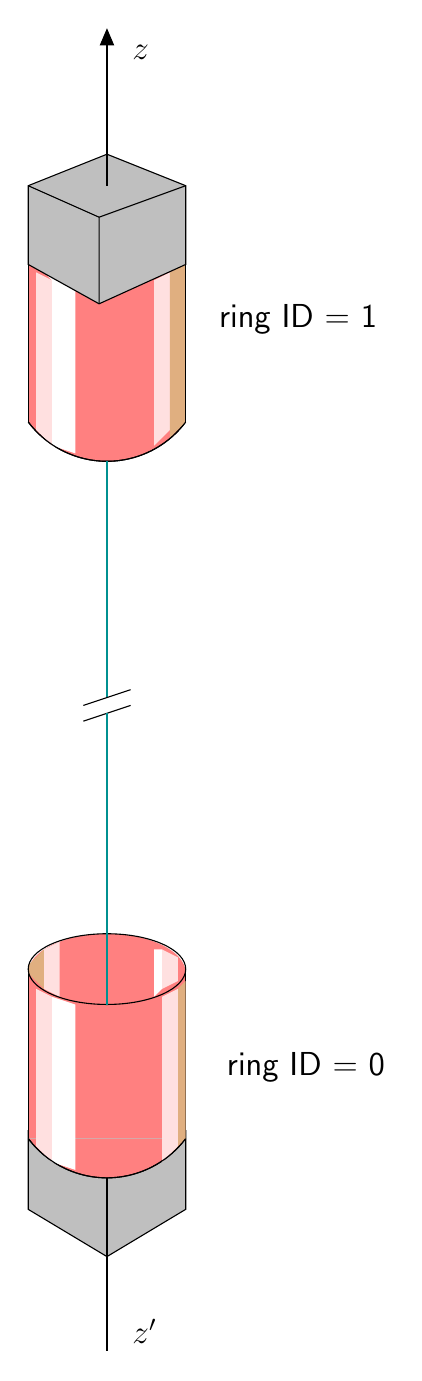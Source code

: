\begin{tikzpicture}[y=-1cm]
\sf
\path[draw=black,fill=white!75!black] (3,13) -- (3,14) -- (4,14.6) -- (5,14) -- (5,13) -- cycle;
\path[draw=black,fill=red!50] (4,3.25) +(143:1.25) arc (143:37:1.25);
\path[draw=black,fill=red!50] (4,12.35) +(143:1.25) arc (143:37:1.25);
\path[fill=red!50] (3,2) rectangle (5,4);
\path[fill=white] (3.2,2.1) -- (3.6,2.3) -- (3.6,4.4) -- (3.3,4.3) -- (3.3,2.2) -- cycle;
\definecolor{fillColor}{rgb}{1,0.878,0.878}
\path[fill=fillColor] (3.1,2.1) -- (3.3,2.2) -- (3.3,4.3) -- (3.1,4.1) -- cycle;
\path[fill=fillColor] (4.8,2.1) -- (4.6,2.2) -- (4.6,4.3) -- (4.8,4.1) -- cycle;
\definecolor{fillColor}{rgb}{0.753,0.376,0}
\path[fill=fillColor!50] (5,2) -- (4.8,2.1) -- (4.8,4.2) -- (5,4) -- cycle;
\path (4,3.25) +(143:1.25) arc (143:37:1.25);
\draw[black] (4,3.25) +(143:1.25) arc (143:37:1.25);
\path[fill=red!50] (4,11) ellipse (1cm and 0.5cm);
\path[draw=black,fill=white!75!black] (3,1) -- (3,2) -- (3.9,2.5) -- (5,2) -- (5,1) -- (4,0.6) -- cycle;
\draw[black] (3.9,2.5) -- (3.9,1.4) -- (3,1);
\draw[black] (3.9,1.4) -- (5,1);
\draw[black] (3,2) -- (3,4);
\draw[black] (5,2) -- (5,4);
\definecolor{penColor}{rgb}{0,0.565,0.565}
\draw[penColor] (4,4.5) -- (4,7.5);
\draw[black] (4.3,7.4) -- (3.7,7.6);
\draw[black] (4.3,7.6) -- (3.7,7.8);
\path[fill=red!50] (3,11) rectangle (5,13.1);
\draw[black] (3,11) -- (3,13.1);
\draw[black] (5,11) -- (5,13.1);
\path[fill=white] (3.3,11.3) -- (3.6,11.4) -- (3.6,13.5) -- (3.3,13.4) -- (3.3,11.3) -- cycle;
\definecolor{fillColor}{rgb}{1,0.878,0.878}
\path[fill=fillColor] (3.1,11.2) -- (3.3,11.3) -- (3.3,13.4) -- (3.1,13.2) -- cycle;
\definecolor{fillColor}{rgb}{0.753,0.376,0}
\path[fill=fillColor!50] (5,11.1) -- (4.8,11.3) -- (4.8,13.3) -- (5,13.1) -- cycle;
\definecolor{fillColor}{rgb}{1,0.878,0.878}
\path[fill=fillColor] (4.9,11.2) -- (4.7,11.3) -- (4.7,13.4) -- (4.9,13.2) -- cycle;
\path[fill=fillColor] (3.4,10.6) -- (3.2,10.7) -- (3.2,11.2) -- (3.4,11.3) -- cycle;
\definecolor{fillColor}{rgb}{0.753,0.376,0}
\path[fill=fillColor!50] (3.2,10.7) -- (3,10.9) -- (3,11) -- (3.2,11.2) -- cycle;
\path[fill=white] (4.6,10.7) -- (4.7,10.7) -- (4.7,11.2) -- (4.6,11.3) -- (4.6,10.9) -- cycle;
\definecolor{fillColor}{rgb}{1,0.878,0.878}
\path[fill=fillColor] (4.7,10.7) -- (4.9,10.8) -- (4.9,11.1) -- (4.7,11.2) -- cycle;
\draw[black] (4,12.35) +(143:1.25) arc (143:37:1.25);
\draw[black] (4,10.949) ellipse (1cm and 0.449cm);
\draw[penColor] (4,7.7) -- (4,11.4);
\path[draw=black,fill=white!75!black] (4,14.6) -- (4,13.6);
\draw[arrows=-triangle 45,black] (4,1) -- (4,-1);
\draw[black] (4,14.6) -- (4,15.8);
\path (5.3,2.8) node[text=black,anchor=base west] {\large{}ring ID = 1};
\path (5.4,12.3) node[text=black,anchor=base west] {\large{}ring ID = 0};
\path (4.2,-0.6) node[text=black,anchor=base west] {\large{}$z$};
\path (4.2,15.7) node[text=black,anchor=base west] {\large{}$z'$};

\end{tikzpicture}%

%% Configure (x)emacs for this file ...
%% Local Variables:
%% mode: latex
%% End:
